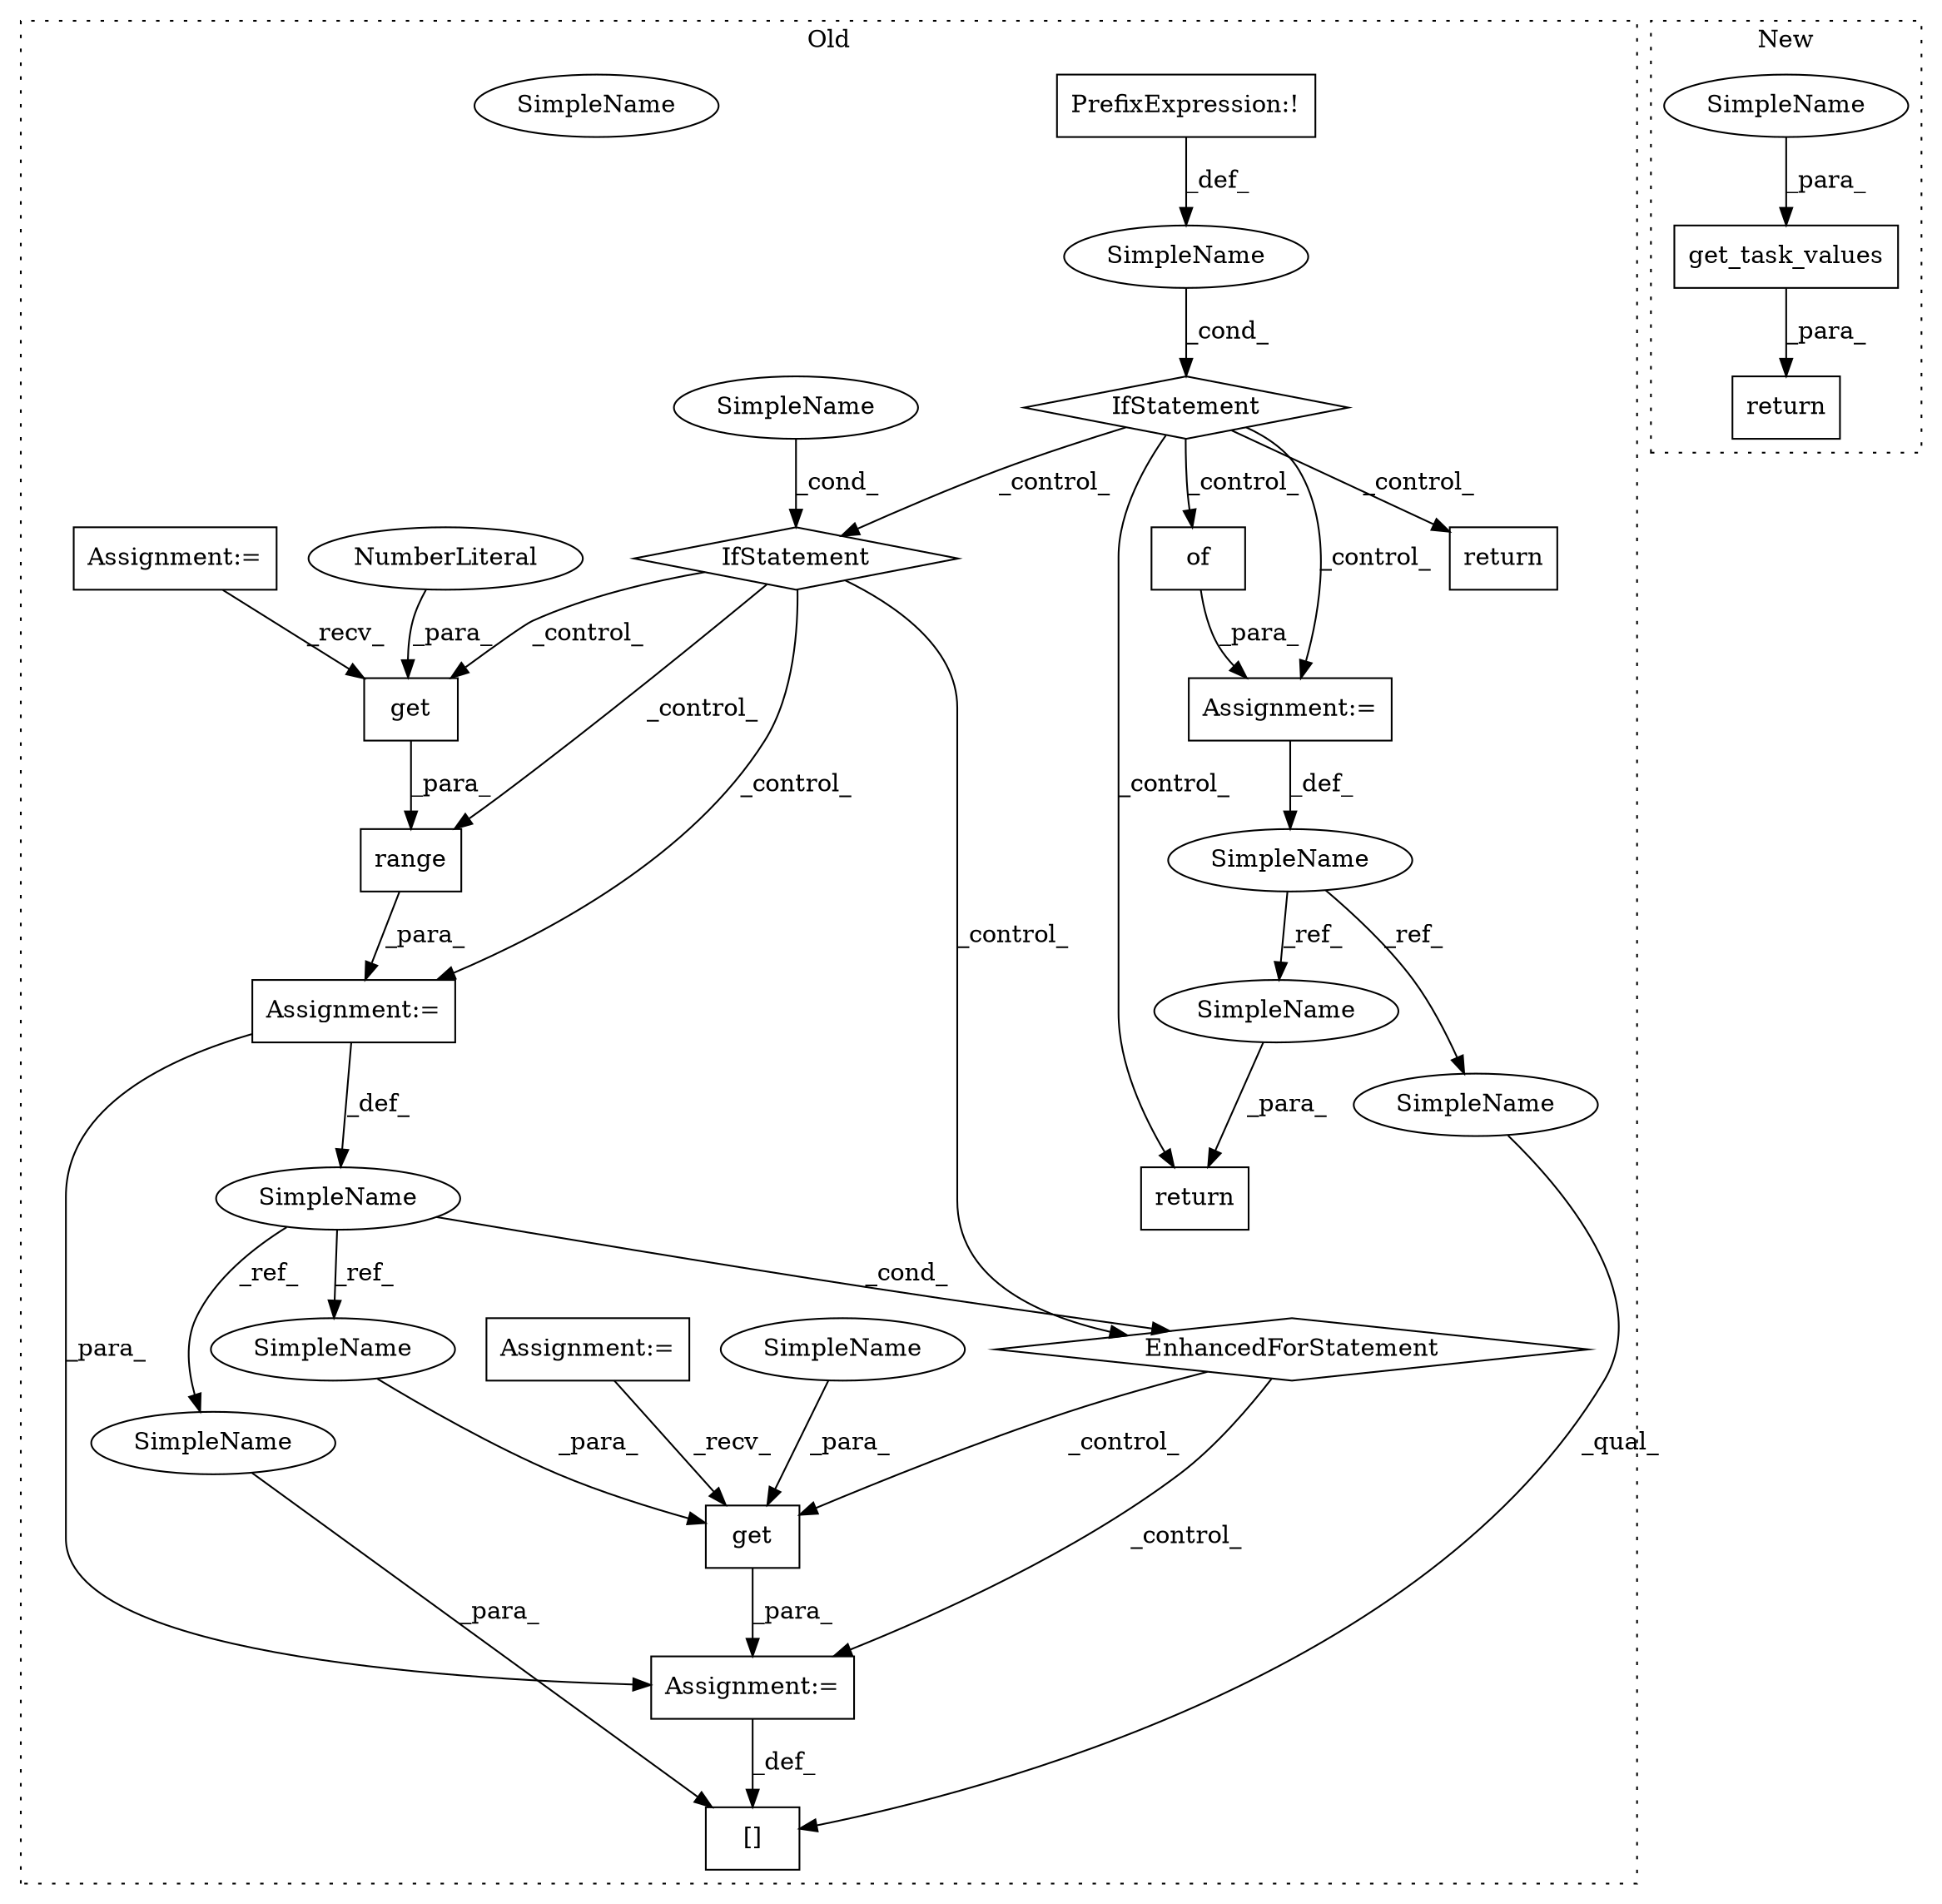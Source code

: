 digraph G {
subgraph cluster0 {
1 [label="IfStatement" a="25" s="2494,2513" l="4,2" shape="diamond"];
3 [label="PrefixExpression:!" a="38" s="2498" l="1" shape="box"];
4 [label="SimpleName" a="42" s="" l="" shape="ellipse"];
5 [label="EnhancedForStatement" a="70" s="2608,2704" l="57,2" shape="diamond"];
6 [label="range" a="32" s="2673,2703" l="6,1" shape="box"];
7 [label="[]" a="2" s="2716,2735" l="18,1" shape="box"];
8 [label="get" a="32" s="2687,2702" l="4,1" shape="box"];
9 [label="NumberLiteral" a="34" s="2701" l="1" shape="ellipse"];
10 [label="get" a="32" s="2748,2770" l="4,1" shape="box"];
11 [label="IfStatement" a="25" s="2578,2598" l="4,2" shape="diamond"];
12 [label="SimpleName" a="42" s="2582" l="16" shape="ellipse"];
13 [label="SimpleName" a="42" s="2669" l="1" shape="ellipse"];
14 [label="SimpleName" a="42" s="2546" l="17" shape="ellipse"];
15 [label="return" a="41" s="2791" l="7" shape="box"];
16 [label="Assignment:=" a="7" s="2438" l="10" shape="box"];
17 [label="Assignment:=" a="7" s="2608,2704" l="57,2" shape="box"];
18 [label="Assignment:=" a="7" s="2421" l="7" shape="box"];
19 [label="Assignment:=" a="7" s="2736" l="1" shape="box"];
21 [label="of" a="32" s="2568" l="4" shape="box"];
22 [label="Assignment:=" a="7" s="2563" l="1" shape="box"];
23 [label="return" a="41" s="2523" l="7" shape="box"];
24 [label="SimpleName" a="42" s="2798" l="17" shape="ellipse"];
25 [label="SimpleName" a="42" s="2716" l="17" shape="ellipse"];
26 [label="SimpleName" a="42" s="2734" l="1" shape="ellipse"];
27 [label="SimpleName" a="42" s="2752" l="1" shape="ellipse"];
28 [label="SimpleName" a="42" s="2582" l="16" shape="ellipse"];
29 [label="SimpleName" a="42" s="2754" l="16" shape="ellipse"];
label = "Old";
style="dotted";
}
subgraph cluster1 {
2 [label="get_task_values" a="32" s="1739,1815" l="16,1" shape="box"];
20 [label="return" a="41" s="1732" l="7" shape="box"];
30 [label="SimpleName" a="42" s="1789" l="16" shape="ellipse"];
label = "New";
style="dotted";
}
1 -> 15 [label="_control_"];
1 -> 11 [label="_control_"];
1 -> 22 [label="_control_"];
1 -> 23 [label="_control_"];
1 -> 21 [label="_control_"];
2 -> 20 [label="_para_"];
3 -> 4 [label="_def_"];
4 -> 1 [label="_cond_"];
5 -> 10 [label="_control_"];
5 -> 19 [label="_control_"];
6 -> 17 [label="_para_"];
8 -> 6 [label="_para_"];
9 -> 8 [label="_para_"];
10 -> 19 [label="_para_"];
11 -> 5 [label="_control_"];
11 -> 8 [label="_control_"];
11 -> 6 [label="_control_"];
11 -> 17 [label="_control_"];
13 -> 5 [label="_cond_"];
13 -> 27 [label="_ref_"];
13 -> 26 [label="_ref_"];
14 -> 24 [label="_ref_"];
14 -> 25 [label="_ref_"];
16 -> 10 [label="_recv_"];
17 -> 19 [label="_para_"];
17 -> 13 [label="_def_"];
18 -> 8 [label="_recv_"];
19 -> 7 [label="_def_"];
21 -> 22 [label="_para_"];
22 -> 14 [label="_def_"];
24 -> 15 [label="_para_"];
25 -> 7 [label="_qual_"];
26 -> 7 [label="_para_"];
27 -> 10 [label="_para_"];
28 -> 11 [label="_cond_"];
29 -> 10 [label="_para_"];
30 -> 2 [label="_para_"];
}